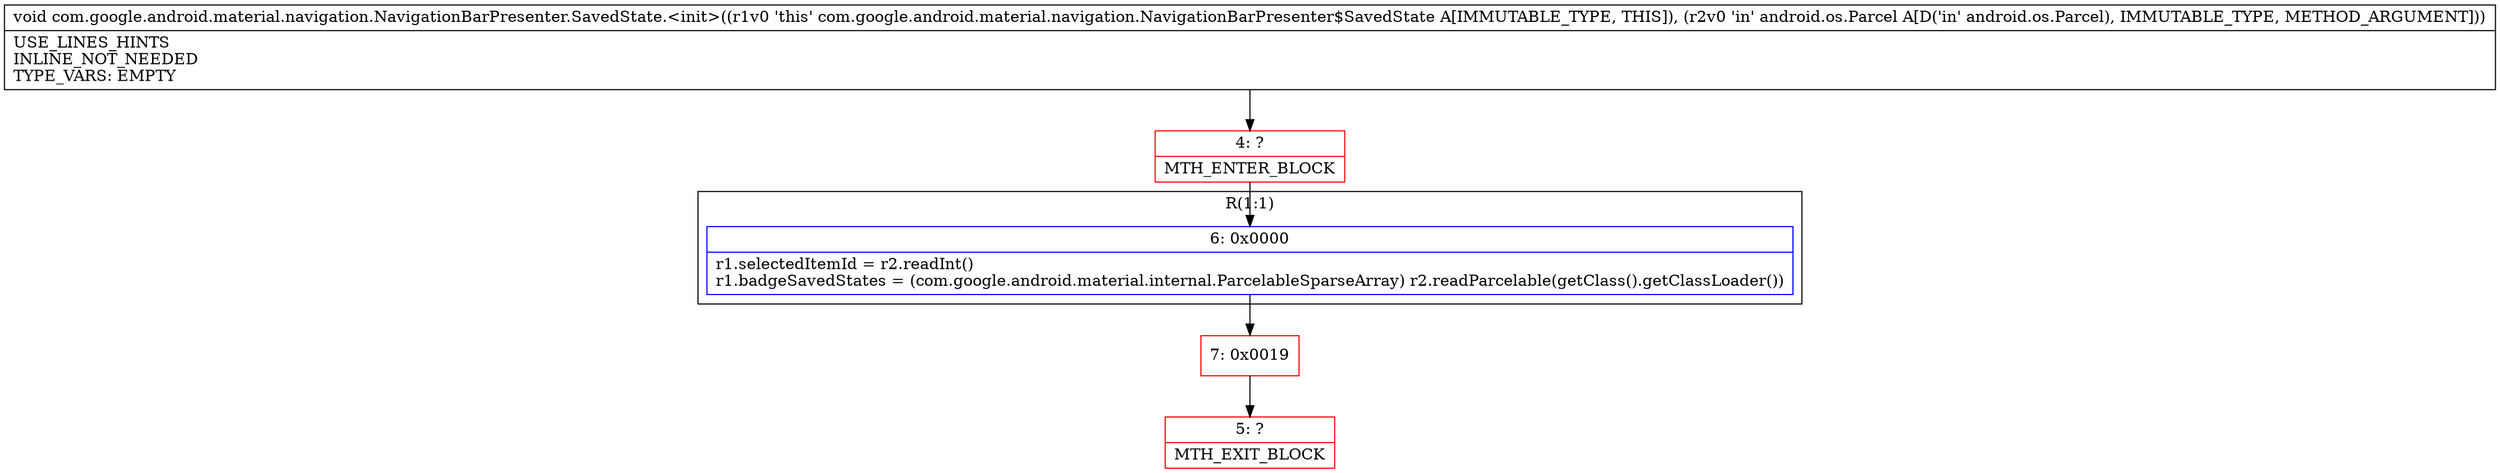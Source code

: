 digraph "CFG forcom.google.android.material.navigation.NavigationBarPresenter.SavedState.\<init\>(Landroid\/os\/Parcel;)V" {
subgraph cluster_Region_1943136710 {
label = "R(1:1)";
node [shape=record,color=blue];
Node_6 [shape=record,label="{6\:\ 0x0000|r1.selectedItemId = r2.readInt()\lr1.badgeSavedStates = (com.google.android.material.internal.ParcelableSparseArray) r2.readParcelable(getClass().getClassLoader())\l}"];
}
Node_4 [shape=record,color=red,label="{4\:\ ?|MTH_ENTER_BLOCK\l}"];
Node_7 [shape=record,color=red,label="{7\:\ 0x0019}"];
Node_5 [shape=record,color=red,label="{5\:\ ?|MTH_EXIT_BLOCK\l}"];
MethodNode[shape=record,label="{void com.google.android.material.navigation.NavigationBarPresenter.SavedState.\<init\>((r1v0 'this' com.google.android.material.navigation.NavigationBarPresenter$SavedState A[IMMUTABLE_TYPE, THIS]), (r2v0 'in' android.os.Parcel A[D('in' android.os.Parcel), IMMUTABLE_TYPE, METHOD_ARGUMENT]))  | USE_LINES_HINTS\lINLINE_NOT_NEEDED\lTYPE_VARS: EMPTY\l}"];
MethodNode -> Node_4;Node_6 -> Node_7;
Node_4 -> Node_6;
Node_7 -> Node_5;
}

